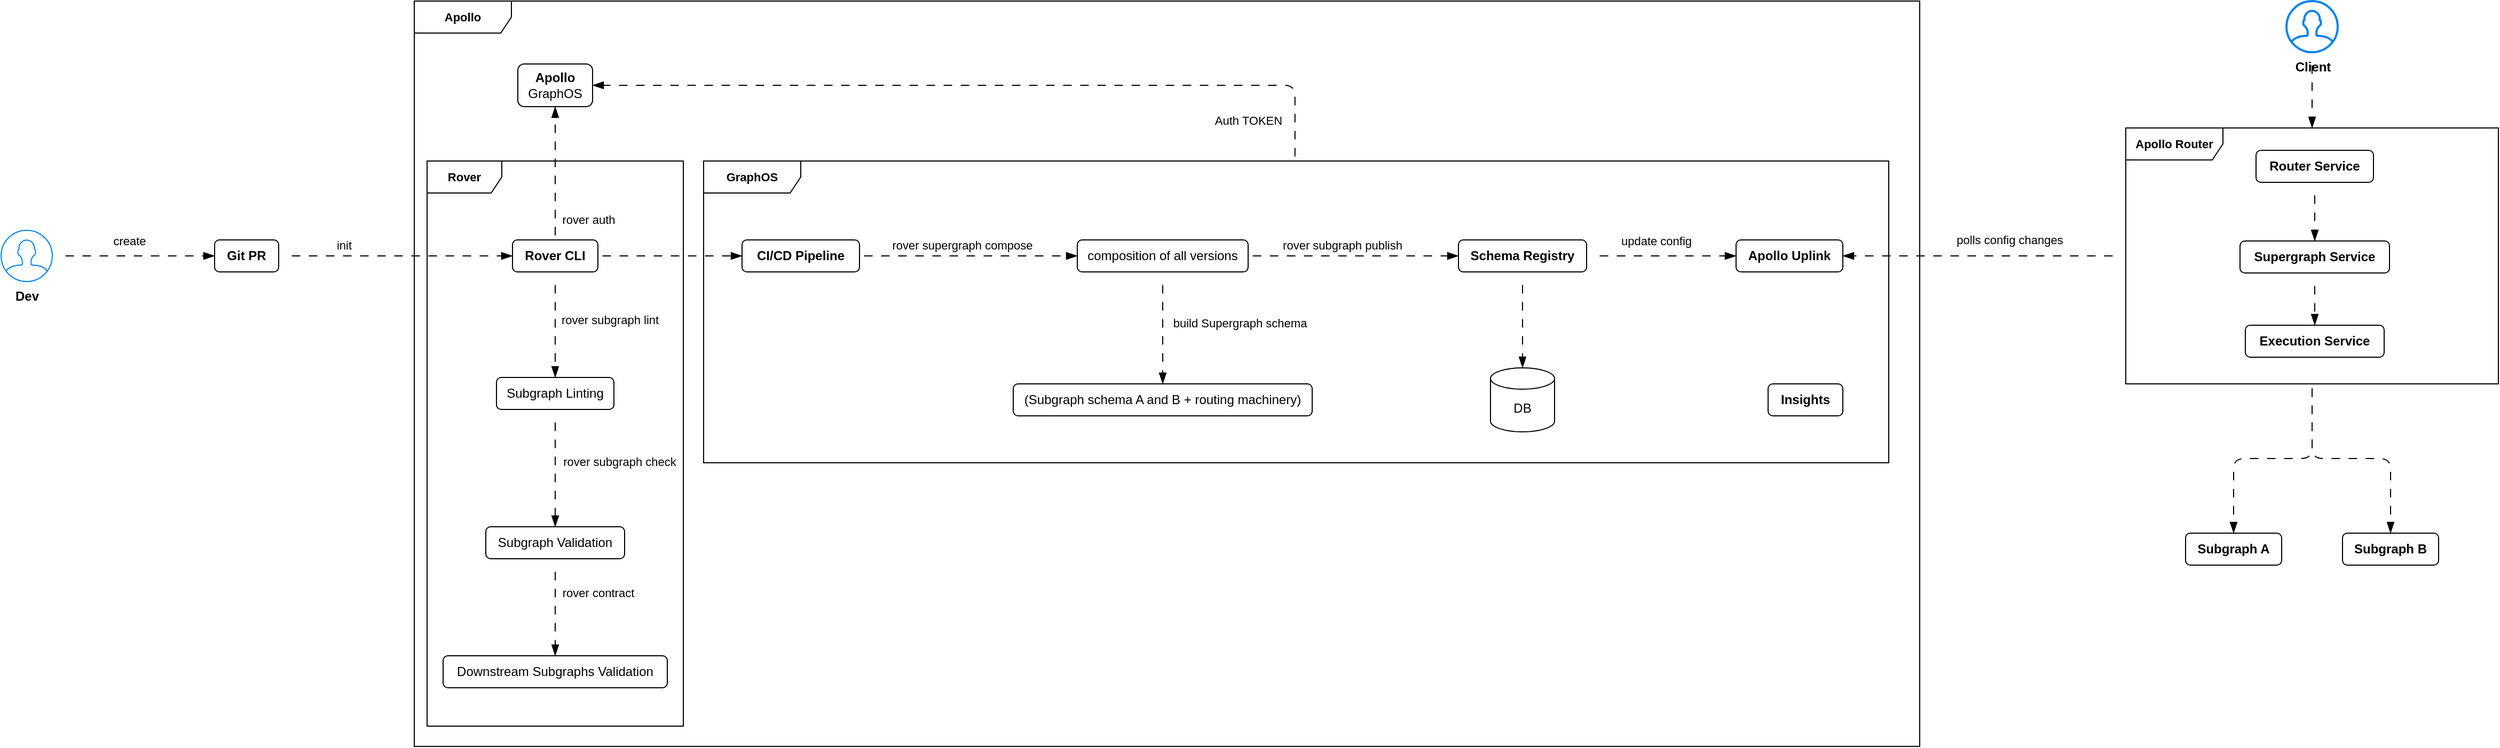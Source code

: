 <mxfile version="24.7.17">
  <diagram name="apollo-graphos" id="kQctifhRov1kiLEnyakP">
    <mxGraphModel dx="3358" dy="2095" grid="1" gridSize="10" guides="1" tooltips="1" connect="1" arrows="1" fold="1" page="0" pageScale="1" pageWidth="850" pageHeight="1100" math="0" shadow="0">
      <root>
        <mxCell id="0" />
        <mxCell id="1" parent="0" />
        <mxCell id="7K0tPXxNf_VTqVGyJIpa-1" style="edgeStyle=orthogonalEdgeStyle;shape=connector;rounded=1;orthogonalLoop=1;jettySize=auto;html=1;entryX=0;entryY=0.5;entryDx=0;entryDy=0;labelBackgroundColor=none;strokeColor=default;fontFamily=Helvetica;fontSize=11;fontColor=default;endArrow=blockThin;endFill=1;startSize=8;endSize=8;sourcePerimeterSpacing=8;targetPerimeterSpacing=8;flowAnimation=1;" parent="1" source="7K0tPXxNf_VTqVGyJIpa-3" target="7K0tPXxNf_VTqVGyJIpa-14" edge="1">
          <mxGeometry relative="1" as="geometry" />
        </mxCell>
        <mxCell id="7K0tPXxNf_VTqVGyJIpa-2" value="init" style="edgeLabel;html=1;align=center;verticalAlign=middle;resizable=0;points=[];fontSize=11;fontFamily=Helvetica;fontColor=default;labelBackgroundColor=none;" parent="7K0tPXxNf_VTqVGyJIpa-1" vertex="1" connectable="0">
          <mxGeometry x="-0.497" relative="1" as="geometry">
            <mxPoint y="-10" as="offset" />
          </mxGeometry>
        </mxCell>
        <mxCell id="7K0tPXxNf_VTqVGyJIpa-3" value="&lt;b&gt;Git PR&lt;/b&gt;" style="rounded=1;whiteSpace=wrap;html=1;" parent="1" vertex="1">
          <mxGeometry x="80" y="85" width="60" height="30" as="geometry" />
        </mxCell>
        <mxCell id="7K0tPXxNf_VTqVGyJIpa-4" style="edgeStyle=orthogonalEdgeStyle;orthogonalLoop=1;jettySize=auto;html=1;entryX=0;entryY=0.5;entryDx=0;entryDy=0;endArrow=blockThin;startSize=8;endSize=8;sourcePerimeterSpacing=8;targetPerimeterSpacing=8;endFill=1;flowAnimation=1;labelBackgroundColor=none;" parent="1" source="7K0tPXxNf_VTqVGyJIpa-6" target="7K0tPXxNf_VTqVGyJIpa-3" edge="1">
          <mxGeometry relative="1" as="geometry" />
        </mxCell>
        <mxCell id="7K0tPXxNf_VTqVGyJIpa-5" value="create" style="edgeLabel;html=1;align=center;verticalAlign=middle;resizable=0;points=[];labelBackgroundColor=none;" parent="7K0tPXxNf_VTqVGyJIpa-4" vertex="1" connectable="0">
          <mxGeometry x="-0.518" y="1" relative="1" as="geometry">
            <mxPoint x="29" y="-13" as="offset" />
          </mxGeometry>
        </mxCell>
        <mxCell id="7K0tPXxNf_VTqVGyJIpa-6" value="&lt;b&gt;Dev&lt;/b&gt;" style="html=1;verticalLabelPosition=bottom;align=center;labelBackgroundColor=none;verticalAlign=top;strokeWidth=1;strokeColor=#0080F0;shadow=0;dashed=0;shape=mxgraph.ios7.icons.user;aspect=fixed;fillColor=none;" parent="1" vertex="1">
          <mxGeometry x="-120" y="76" width="48" height="48" as="geometry" />
        </mxCell>
        <mxCell id="7K0tPXxNf_VTqVGyJIpa-7" style="edgeStyle=orthogonalEdgeStyle;shape=connector;rounded=1;orthogonalLoop=1;jettySize=auto;html=1;entryX=0.5;entryY=1;entryDx=0;entryDy=0;labelBackgroundColor=none;strokeColor=default;fontFamily=Helvetica;fontSize=11;fontColor=default;endArrow=blockThin;endFill=1;startSize=8;endSize=8;sourcePerimeterSpacing=8;targetPerimeterSpacing=8;flowAnimation=1;exitX=0.5;exitY=0;exitDx=0;exitDy=0;" parent="1" source="7K0tPXxNf_VTqVGyJIpa-14" target="7K0tPXxNf_VTqVGyJIpa-15" edge="1">
          <mxGeometry relative="1" as="geometry" />
        </mxCell>
        <mxCell id="7K0tPXxNf_VTqVGyJIpa-9" value="rover auth" style="edgeLabel;html=1;align=center;verticalAlign=middle;resizable=0;points=[];labelBackgroundColor=none;" parent="7K0tPXxNf_VTqVGyJIpa-7" vertex="1" connectable="0">
          <mxGeometry x="-0.578" y="-1" relative="1" as="geometry">
            <mxPoint x="30" y="7" as="offset" />
          </mxGeometry>
        </mxCell>
        <mxCell id="7K0tPXxNf_VTqVGyJIpa-10" value="" style="edgeStyle=orthogonalEdgeStyle;shape=connector;rounded=1;orthogonalLoop=1;jettySize=auto;html=1;labelBackgroundColor=none;strokeColor=default;fontFamily=Helvetica;fontSize=11;fontColor=default;endArrow=blockThin;endFill=1;startSize=8;endSize=8;sourcePerimeterSpacing=8;targetPerimeterSpacing=8;flowAnimation=1;exitX=1;exitY=0.5;exitDx=0;exitDy=0;entryX=0;entryY=0.5;entryDx=0;entryDy=0;" parent="1" source="7K0tPXxNf_VTqVGyJIpa-53" target="7K0tPXxNf_VTqVGyJIpa-20" edge="1">
          <mxGeometry relative="1" as="geometry">
            <mxPoint x="471" y="100" as="sourcePoint" />
            <mxPoint x="631.0" y="100" as="targetPoint" />
          </mxGeometry>
        </mxCell>
        <mxCell id="7K0tPXxNf_VTqVGyJIpa-11" value="rover supergraph compose" style="edgeLabel;html=1;align=center;verticalAlign=middle;resizable=0;points=[];fontSize=11;fontFamily=Helvetica;fontColor=default;labelBackgroundColor=none;" parent="7K0tPXxNf_VTqVGyJIpa-10" vertex="1" connectable="0">
          <mxGeometry x="-0.738" y="-1" relative="1" as="geometry">
            <mxPoint x="69" y="-11" as="offset" />
          </mxGeometry>
        </mxCell>
        <mxCell id="7K0tPXxNf_VTqVGyJIpa-12" value="rover subgraph lint" style="edgeStyle=orthogonalEdgeStyle;shape=connector;rounded=1;orthogonalLoop=1;jettySize=auto;html=1;entryX=0.5;entryY=0;entryDx=0;entryDy=0;labelBackgroundColor=none;strokeColor=default;fontFamily=Helvetica;fontSize=11;fontColor=default;endArrow=blockThin;endFill=1;startSize=8;endSize=8;sourcePerimeterSpacing=8;targetPerimeterSpacing=8;flowAnimation=1;" parent="1" source="7K0tPXxNf_VTqVGyJIpa-14" target="7K0tPXxNf_VTqVGyJIpa-46" edge="1">
          <mxGeometry x="-0.187" y="51" relative="1" as="geometry">
            <mxPoint as="offset" />
          </mxGeometry>
        </mxCell>
        <mxCell id="7K0tPXxNf_VTqVGyJIpa-13" style="edgeStyle=orthogonalEdgeStyle;shape=connector;rounded=1;orthogonalLoop=1;jettySize=auto;html=1;entryX=0;entryY=0.5;entryDx=0;entryDy=0;labelBackgroundColor=none;strokeColor=default;fontFamily=Helvetica;fontSize=11;fontColor=default;endArrow=blockThin;endFill=1;startSize=8;endSize=8;sourcePerimeterSpacing=8;targetPerimeterSpacing=8;flowAnimation=1;exitX=1;exitY=0.5;exitDx=0;exitDy=0;" parent="1" source="7K0tPXxNf_VTqVGyJIpa-14" target="7K0tPXxNf_VTqVGyJIpa-53" edge="1">
          <mxGeometry relative="1" as="geometry" />
        </mxCell>
        <mxCell id="7K0tPXxNf_VTqVGyJIpa-14" value="&lt;b&gt;Rover CLI&lt;/b&gt;" style="whiteSpace=wrap;html=1;rounded=1;" parent="1" vertex="1">
          <mxGeometry x="359" y="85" width="80" height="30" as="geometry" />
        </mxCell>
        <mxCell id="7K0tPXxNf_VTqVGyJIpa-15" value="&lt;b&gt;Apollo&lt;/b&gt;&lt;br&gt;GraphOS" style="whiteSpace=wrap;html=1;rounded=1;" parent="1" vertex="1">
          <mxGeometry x="364" y="-80" width="70" height="40" as="geometry" />
        </mxCell>
        <mxCell id="7K0tPXxNf_VTqVGyJIpa-16" value="" style="edgeStyle=orthogonalEdgeStyle;shape=connector;rounded=1;orthogonalLoop=1;jettySize=auto;html=1;labelBackgroundColor=none;strokeColor=default;fontFamily=Helvetica;fontSize=11;fontColor=default;endArrow=blockThin;endFill=1;startSize=8;endSize=8;sourcePerimeterSpacing=8;targetPerimeterSpacing=8;flowAnimation=1;entryX=0.5;entryY=0;entryDx=0;entryDy=0;" parent="1" source="7K0tPXxNf_VTqVGyJIpa-20" target="7K0tPXxNf_VTqVGyJIpa-21" edge="1">
          <mxGeometry relative="1" as="geometry" />
        </mxCell>
        <mxCell id="7K0tPXxNf_VTqVGyJIpa-17" value="build&amp;nbsp;Supergraph schema" style="edgeLabel;html=1;align=center;verticalAlign=middle;resizable=0;points=[];fontSize=11;fontFamily=Helvetica;fontColor=default;labelBackgroundColor=none;" parent="7K0tPXxNf_VTqVGyJIpa-16" vertex="1" connectable="0">
          <mxGeometry x="-0.222" y="2" relative="1" as="geometry">
            <mxPoint x="70" y="2" as="offset" />
          </mxGeometry>
        </mxCell>
        <mxCell id="7K0tPXxNf_VTqVGyJIpa-18" value="" style="edgeStyle=orthogonalEdgeStyle;shape=connector;rounded=1;orthogonalLoop=1;jettySize=auto;html=1;labelBackgroundColor=none;strokeColor=default;fontFamily=Helvetica;fontSize=11;fontColor=default;endArrow=blockThin;endFill=1;startSize=8;endSize=8;sourcePerimeterSpacing=8;targetPerimeterSpacing=8;flowAnimation=1;exitX=1;exitY=0.5;exitDx=0;exitDy=0;entryX=0;entryY=0.5;entryDx=0;entryDy=0;" parent="1" source="7K0tPXxNf_VTqVGyJIpa-20" target="7K0tPXxNf_VTqVGyJIpa-40" edge="1">
          <mxGeometry relative="1" as="geometry">
            <mxPoint x="1028" y="100" as="sourcePoint" />
          </mxGeometry>
        </mxCell>
        <mxCell id="7K0tPXxNf_VTqVGyJIpa-19" value="rover subgraph publish" style="edgeLabel;html=1;align=center;verticalAlign=middle;resizable=0;points=[];fontSize=11;fontFamily=Helvetica;fontColor=default;labelBackgroundColor=none;" parent="7K0tPXxNf_VTqVGyJIpa-18" vertex="1" connectable="0">
          <mxGeometry x="-0.667" y="-2" relative="1" as="geometry">
            <mxPoint x="55" y="-12" as="offset" />
          </mxGeometry>
        </mxCell>
        <mxCell id="7K0tPXxNf_VTqVGyJIpa-20" value="composition of all versions" style="whiteSpace=wrap;html=1;rounded=1;" parent="1" vertex="1">
          <mxGeometry x="888" y="85" width="160" height="30" as="geometry" />
        </mxCell>
        <mxCell id="7K0tPXxNf_VTqVGyJIpa-21" value="(Subgraph schema A and B + routing machinery)" style="whiteSpace=wrap;html=1;rounded=1;" parent="1" vertex="1">
          <mxGeometry x="828" y="220" width="280" height="30" as="geometry" />
        </mxCell>
        <mxCell id="7K0tPXxNf_VTqVGyJIpa-22" value="&lt;b&gt;Apollo Uplink&lt;/b&gt;" style="whiteSpace=wrap;html=1;rounded=1;" parent="1" vertex="1">
          <mxGeometry x="1505" y="85" width="100" height="30" as="geometry" />
        </mxCell>
        <mxCell id="7K0tPXxNf_VTqVGyJIpa-23" value="" style="edgeStyle=orthogonalEdgeStyle;shape=connector;rounded=1;orthogonalLoop=1;jettySize=auto;html=1;labelBackgroundColor=none;strokeColor=default;fontFamily=Helvetica;fontSize=11;fontColor=default;endArrow=blockThin;endFill=1;startSize=8;endSize=8;sourcePerimeterSpacing=8;targetPerimeterSpacing=8;flowAnimation=1;entryX=0.5;entryY=0;entryDx=0;entryDy=0;" parent="1" source="7K0tPXxNf_VTqVGyJIpa-24" target="7K0tPXxNf_VTqVGyJIpa-26" edge="1">
          <mxGeometry relative="1" as="geometry" />
        </mxCell>
        <mxCell id="7K0tPXxNf_VTqVGyJIpa-24" value="&lt;b&gt;Router Service&lt;/b&gt;" style="whiteSpace=wrap;html=1;rounded=1;" parent="1" vertex="1">
          <mxGeometry x="1992" y="1" width="110" height="30" as="geometry" />
        </mxCell>
        <mxCell id="7K0tPXxNf_VTqVGyJIpa-25" value="" style="edgeStyle=orthogonalEdgeStyle;shape=connector;rounded=1;orthogonalLoop=1;jettySize=auto;html=1;labelBackgroundColor=none;strokeColor=default;fontFamily=Helvetica;fontSize=11;fontColor=default;endArrow=blockThin;endFill=1;startSize=8;endSize=8;sourcePerimeterSpacing=8;targetPerimeterSpacing=8;flowAnimation=1;entryX=0.5;entryY=0;entryDx=0;entryDy=0;" parent="1" source="7K0tPXxNf_VTqVGyJIpa-26" target="7K0tPXxNf_VTqVGyJIpa-27" edge="1">
          <mxGeometry relative="1" as="geometry" />
        </mxCell>
        <mxCell id="7K0tPXxNf_VTqVGyJIpa-26" value="&lt;b&gt;Supergraph Service&lt;/b&gt;" style="whiteSpace=wrap;html=1;rounded=1;" parent="1" vertex="1">
          <mxGeometry x="1977" y="86" width="140" height="30" as="geometry" />
        </mxCell>
        <mxCell id="7K0tPXxNf_VTqVGyJIpa-27" value="&lt;b&gt;Execution Service&lt;/b&gt;" style="whiteSpace=wrap;html=1;rounded=1;" parent="1" vertex="1">
          <mxGeometry x="1982" y="165" width="130" height="30" as="geometry" />
        </mxCell>
        <mxCell id="7K0tPXxNf_VTqVGyJIpa-30" value="&lt;b&gt;Subgraph B&lt;/b&gt;" style="whiteSpace=wrap;html=1;rounded=1;" parent="1" vertex="1">
          <mxGeometry x="2073" y="360" width="90" height="30" as="geometry" />
        </mxCell>
        <mxCell id="7K0tPXxNf_VTqVGyJIpa-31" value="&lt;b&gt;Subgraph A&lt;/b&gt;" style="whiteSpace=wrap;html=1;rounded=1;" parent="1" vertex="1">
          <mxGeometry x="1926" y="360" width="90" height="30" as="geometry" />
        </mxCell>
        <mxCell id="7K0tPXxNf_VTqVGyJIpa-32" style="edgeStyle=orthogonalEdgeStyle;shape=connector;rounded=1;orthogonalLoop=1;jettySize=auto;html=1;entryX=1;entryY=0.5;entryDx=0;entryDy=0;labelBackgroundColor=none;strokeColor=default;fontFamily=Helvetica;fontSize=11;fontColor=default;endArrow=blockThin;endFill=1;startSize=8;endSize=8;sourcePerimeterSpacing=8;targetPerimeterSpacing=8;flowAnimation=1;" parent="1" source="7K0tPXxNf_VTqVGyJIpa-34" target="7K0tPXxNf_VTqVGyJIpa-22" edge="1">
          <mxGeometry relative="1" as="geometry" />
        </mxCell>
        <mxCell id="7K0tPXxNf_VTqVGyJIpa-33" value="polls config changes" style="edgeLabel;html=1;align=center;verticalAlign=middle;resizable=0;points=[];fontSize=11;fontFamily=Helvetica;fontColor=default;labelBackgroundColor=none;" parent="7K0tPXxNf_VTqVGyJIpa-32" vertex="1" connectable="0">
          <mxGeometry x="-0.208" y="-2" relative="1" as="geometry">
            <mxPoint x="1" y="-13" as="offset" />
          </mxGeometry>
        </mxCell>
        <mxCell id="7K0tPXxNf_VTqVGyJIpa-58" style="edgeStyle=orthogonalEdgeStyle;shape=connector;rounded=1;orthogonalLoop=1;jettySize=auto;html=1;exitX=0.5;exitY=1;exitDx=0;exitDy=0;exitPerimeter=0;entryX=0.5;entryY=0;entryDx=0;entryDy=0;strokeColor=default;align=center;verticalAlign=middle;fontFamily=Helvetica;fontSize=11;fontColor=default;labelBackgroundColor=none;startSize=8;endArrow=blockThin;endFill=1;endSize=8;flowAnimation=1;sourcePerimeterSpacing=8;targetPerimeterSpacing=8;" parent="1" source="7K0tPXxNf_VTqVGyJIpa-34" target="7K0tPXxNf_VTqVGyJIpa-31" edge="1">
          <mxGeometry relative="1" as="geometry" />
        </mxCell>
        <mxCell id="7K0tPXxNf_VTqVGyJIpa-59" style="edgeStyle=orthogonalEdgeStyle;shape=connector;rounded=1;orthogonalLoop=1;jettySize=auto;html=1;exitX=0.5;exitY=1;exitDx=0;exitDy=0;exitPerimeter=0;entryX=0.5;entryY=0;entryDx=0;entryDy=0;strokeColor=default;align=center;verticalAlign=middle;fontFamily=Helvetica;fontSize=11;fontColor=default;labelBackgroundColor=none;startSize=8;endArrow=blockThin;endFill=1;endSize=8;flowAnimation=1;sourcePerimeterSpacing=8;targetPerimeterSpacing=8;" parent="1" source="7K0tPXxNf_VTqVGyJIpa-34" target="7K0tPXxNf_VTqVGyJIpa-30" edge="1">
          <mxGeometry relative="1" as="geometry" />
        </mxCell>
        <mxCell id="7K0tPXxNf_VTqVGyJIpa-34" value="&lt;b&gt;Apollo Router&lt;/b&gt;" style="shape=umlFrame;whiteSpace=wrap;html=1;pointerEvents=0;fontFamily=Helvetica;fontSize=11;fontColor=default;width=91;height=30;points=[[0,0.5,0,0,0],[0.5,0,0,0,0],[0.5,1,0,0,0],[1,0.5,0,0,0]];" parent="1" vertex="1">
          <mxGeometry x="1870" y="-20" width="349" height="240" as="geometry" />
        </mxCell>
        <mxCell id="7K0tPXxNf_VTqVGyJIpa-35" style="edgeStyle=orthogonalEdgeStyle;shape=connector;rounded=1;orthogonalLoop=1;jettySize=auto;html=1;entryX=0.5;entryY=0;entryDx=0;entryDy=0;labelBackgroundColor=none;strokeColor=default;fontFamily=Helvetica;fontSize=11;fontColor=default;endArrow=blockThin;endFill=1;startSize=8;endSize=8;sourcePerimeterSpacing=8;targetPerimeterSpacing=8;flowAnimation=1;entryPerimeter=0;" parent="1" source="7K0tPXxNf_VTqVGyJIpa-36" target="7K0tPXxNf_VTqVGyJIpa-34" edge="1">
          <mxGeometry relative="1" as="geometry" />
        </mxCell>
        <mxCell id="7K0tPXxNf_VTqVGyJIpa-36" value="&lt;b&gt;Client&lt;/b&gt;" style="html=1;verticalLabelPosition=bottom;align=center;labelBackgroundColor=none;verticalAlign=top;strokeWidth=2;strokeColor=#0080F0;shadow=0;dashed=0;shape=mxgraph.ios7.icons.user;aspect=fixed;fillColor=none;" parent="1" vertex="1">
          <mxGeometry x="2020.5" y="-139" width="48" height="48" as="geometry" />
        </mxCell>
        <mxCell id="7K0tPXxNf_VTqVGyJIpa-37" style="edgeStyle=orthogonalEdgeStyle;shape=connector;rounded=1;orthogonalLoop=1;jettySize=auto;html=1;entryX=0;entryY=0.5;entryDx=0;entryDy=0;labelBackgroundColor=none;strokeColor=default;fontFamily=Helvetica;fontSize=11;fontColor=default;endArrow=blockThin;endFill=1;startSize=8;endSize=8;sourcePerimeterSpacing=8;targetPerimeterSpacing=8;flowAnimation=1;" parent="1" source="7K0tPXxNf_VTqVGyJIpa-40" target="7K0tPXxNf_VTqVGyJIpa-22" edge="1">
          <mxGeometry relative="1" as="geometry" />
        </mxCell>
        <mxCell id="7K0tPXxNf_VTqVGyJIpa-38" value="update config" style="edgeLabel;html=1;align=center;verticalAlign=middle;resizable=0;points=[];fontSize=11;fontFamily=Helvetica;fontColor=default;labelBackgroundColor=none;" parent="7K0tPXxNf_VTqVGyJIpa-37" vertex="1" connectable="0">
          <mxGeometry x="-0.565" y="3" relative="1" as="geometry">
            <mxPoint x="28" y="-11" as="offset" />
          </mxGeometry>
        </mxCell>
        <mxCell id="7K0tPXxNf_VTqVGyJIpa-39" style="edgeStyle=orthogonalEdgeStyle;shape=connector;rounded=1;orthogonalLoop=1;jettySize=auto;html=1;entryX=0.5;entryY=0;entryDx=0;entryDy=0;entryPerimeter=0;labelBackgroundColor=none;strokeColor=default;fontFamily=Helvetica;fontSize=11;fontColor=default;endArrow=blockThin;endFill=1;startSize=8;endSize=8;sourcePerimeterSpacing=8;targetPerimeterSpacing=8;flowAnimation=1;" parent="1" source="7K0tPXxNf_VTqVGyJIpa-40" target="7K0tPXxNf_VTqVGyJIpa-52" edge="1">
          <mxGeometry relative="1" as="geometry" />
        </mxCell>
        <mxCell id="7K0tPXxNf_VTqVGyJIpa-40" value="&lt;b&gt;Schema Registry&lt;/b&gt;" style="whiteSpace=wrap;html=1;rounded=1;" parent="1" vertex="1">
          <mxGeometry x="1245" y="85" width="120" height="30" as="geometry" />
        </mxCell>
        <mxCell id="7K0tPXxNf_VTqVGyJIpa-41" style="edgeStyle=orthogonalEdgeStyle;shape=connector;rounded=1;orthogonalLoop=1;jettySize=auto;html=1;entryX=1;entryY=0.5;entryDx=0;entryDy=0;labelBackgroundColor=none;strokeColor=default;fontFamily=Helvetica;fontSize=11;fontColor=default;endArrow=blockThin;endFill=1;startSize=8;endSize=8;sourcePerimeterSpacing=8;targetPerimeterSpacing=8;exitX=0.499;exitY=0;exitDx=0;exitDy=0;exitPerimeter=0;flowAnimation=1;" parent="1" source="7K0tPXxNf_VTqVGyJIpa-43" target="7K0tPXxNf_VTqVGyJIpa-15" edge="1">
          <mxGeometry relative="1" as="geometry">
            <mxPoint x="1004" y="11" as="sourcePoint" />
          </mxGeometry>
        </mxCell>
        <mxCell id="7K0tPXxNf_VTqVGyJIpa-42" value="Auth TOKEN" style="edgeLabel;html=1;align=center;verticalAlign=middle;resizable=0;points=[];fontSize=11;fontFamily=Helvetica;fontColor=default;labelBackgroundColor=none;" parent="7K0tPXxNf_VTqVGyJIpa-41" vertex="1" connectable="0">
          <mxGeometry x="-0.895" y="-1" relative="1" as="geometry">
            <mxPoint x="-45" as="offset" />
          </mxGeometry>
        </mxCell>
        <mxCell id="7K0tPXxNf_VTqVGyJIpa-43" value="&lt;b&gt;GraphOS&lt;/b&gt;" style="shape=umlFrame;whiteSpace=wrap;html=1;pointerEvents=0;fontFamily=Helvetica;fontSize=11;fontColor=default;width=91;height=30;" parent="1" vertex="1">
          <mxGeometry x="538" y="11" width="1110" height="283" as="geometry" />
        </mxCell>
        <mxCell id="7K0tPXxNf_VTqVGyJIpa-44" value="" style="edgeStyle=orthogonalEdgeStyle;shape=connector;rounded=1;orthogonalLoop=1;jettySize=auto;html=1;labelBackgroundColor=none;strokeColor=default;fontFamily=Helvetica;fontSize=11;fontColor=default;endArrow=blockThin;endFill=1;startSize=8;endSize=8;sourcePerimeterSpacing=8;targetPerimeterSpacing=8;flowAnimation=1;entryX=0.5;entryY=0;entryDx=0;entryDy=0;" parent="1" source="7K0tPXxNf_VTqVGyJIpa-46" target="7K0tPXxNf_VTqVGyJIpa-49" edge="1">
          <mxGeometry relative="1" as="geometry" />
        </mxCell>
        <mxCell id="7K0tPXxNf_VTqVGyJIpa-45" value="rover subgraph check" style="edgeLabel;html=1;align=center;verticalAlign=middle;resizable=0;points=[];fontSize=11;fontFamily=Helvetica;fontColor=default;labelBackgroundColor=none;" parent="7K0tPXxNf_VTqVGyJIpa-44" vertex="1" connectable="0">
          <mxGeometry x="-0.208" y="-1" relative="1" as="geometry">
            <mxPoint x="61" as="offset" />
          </mxGeometry>
        </mxCell>
        <mxCell id="7K0tPXxNf_VTqVGyJIpa-46" value="Subgraph Linting" style="whiteSpace=wrap;html=1;rounded=1;" parent="1" vertex="1">
          <mxGeometry x="344" y="214" width="110" height="30" as="geometry" />
        </mxCell>
        <mxCell id="7K0tPXxNf_VTqVGyJIpa-47" style="edgeStyle=orthogonalEdgeStyle;shape=connector;rounded=1;orthogonalLoop=1;jettySize=auto;html=1;entryX=0.5;entryY=0;entryDx=0;entryDy=0;labelBackgroundColor=none;strokeColor=default;fontFamily=Helvetica;fontSize=11;fontColor=default;endArrow=blockThin;endFill=1;startSize=8;endSize=8;sourcePerimeterSpacing=8;targetPerimeterSpacing=8;flowAnimation=1;" parent="1" source="7K0tPXxNf_VTqVGyJIpa-49" target="7K0tPXxNf_VTqVGyJIpa-51" edge="1">
          <mxGeometry relative="1" as="geometry" />
        </mxCell>
        <mxCell id="7K0tPXxNf_VTqVGyJIpa-48" value="rover contract" style="edgeLabel;html=1;align=center;verticalAlign=middle;resizable=0;points=[];fontSize=11;fontFamily=Helvetica;fontColor=default;labelBackgroundColor=none;" parent="7K0tPXxNf_VTqVGyJIpa-47" vertex="1" connectable="0">
          <mxGeometry x="-0.434" y="2" relative="1" as="geometry">
            <mxPoint x="38" as="offset" />
          </mxGeometry>
        </mxCell>
        <mxCell id="7K0tPXxNf_VTqVGyJIpa-49" value="Subgraph Validation" style="whiteSpace=wrap;html=1;rounded=1;" parent="1" vertex="1">
          <mxGeometry x="334" y="354" width="130" height="30" as="geometry" />
        </mxCell>
        <mxCell id="7K0tPXxNf_VTqVGyJIpa-50" value="&lt;b&gt;Rover&lt;/b&gt;" style="shape=umlFrame;whiteSpace=wrap;html=1;pointerEvents=0;fontFamily=Helvetica;fontSize=11;fontColor=default;width=70;height=30;" parent="1" vertex="1">
          <mxGeometry x="279" y="11" width="240" height="530" as="geometry" />
        </mxCell>
        <mxCell id="7K0tPXxNf_VTqVGyJIpa-51" value="Downstream Subgraphs Validation" style="whiteSpace=wrap;html=1;rounded=1;" parent="1" vertex="1">
          <mxGeometry x="294" y="475" width="210" height="30" as="geometry" />
        </mxCell>
        <mxCell id="7K0tPXxNf_VTqVGyJIpa-52" value="&lt;br&gt;DB" style="strokeWidth=1;html=1;shape=mxgraph.flowchart.database;whiteSpace=wrap;fillColor=default;" parent="1" vertex="1">
          <mxGeometry x="1275" y="205" width="60" height="60" as="geometry" />
        </mxCell>
        <mxCell id="7K0tPXxNf_VTqVGyJIpa-53" value="&lt;b&gt;CI/CD Pipeline&lt;/b&gt;" style="whiteSpace=wrap;html=1;rounded=1;" parent="1" vertex="1">
          <mxGeometry x="574" y="85" width="110" height="30" as="geometry" />
        </mxCell>
        <mxCell id="7K0tPXxNf_VTqVGyJIpa-57" value="&lt;b&gt;Apollo&lt;/b&gt;" style="shape=umlFrame;whiteSpace=wrap;html=1;pointerEvents=0;fontFamily=Helvetica;fontSize=11;fontColor=default;width=91;height=30;" parent="1" vertex="1">
          <mxGeometry x="267" y="-139" width="1410" height="699" as="geometry" />
        </mxCell>
        <mxCell id="aF-dxrhO6LQCj392bUL2-1" value="&lt;b&gt;Insights&lt;/b&gt;" style="whiteSpace=wrap;html=1;rounded=1;" parent="1" vertex="1">
          <mxGeometry x="1535" y="220" width="70" height="30" as="geometry" />
        </mxCell>
      </root>
    </mxGraphModel>
  </diagram>
</mxfile>
